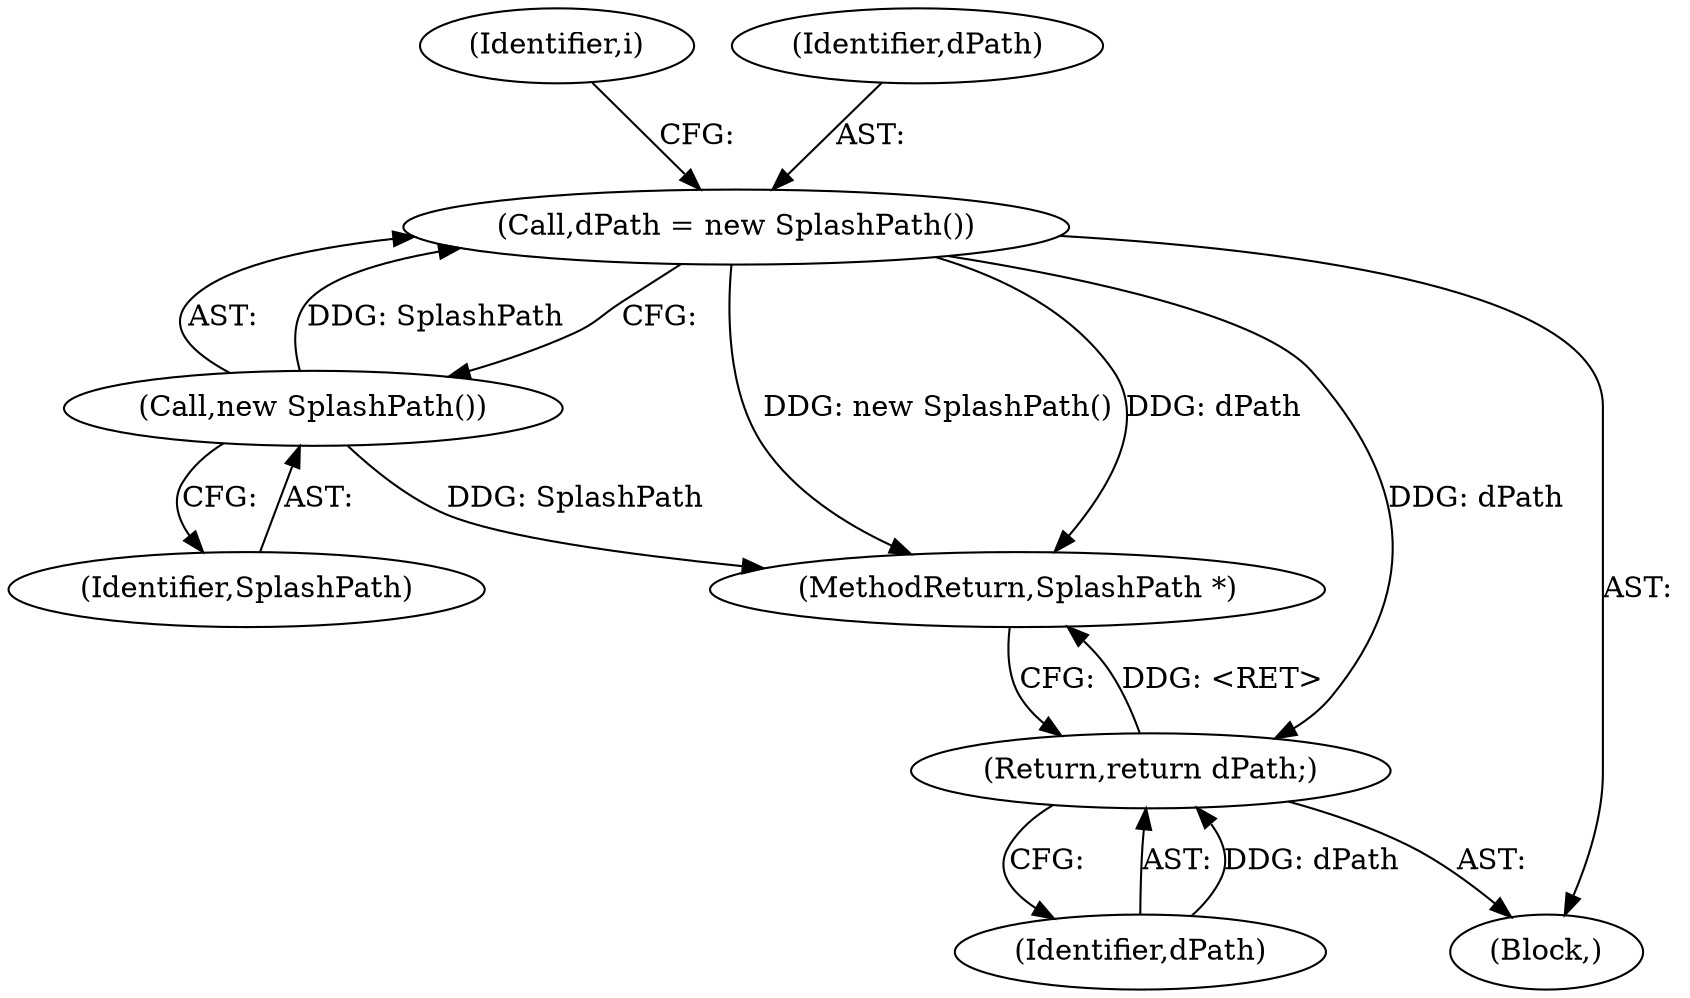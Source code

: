 digraph "0_poppler_8b6dc55e530b2f5ede6b9dfb64aafdd1d5836492@pointer" {
"1000203" [label="(Call,dPath = new SplashPath())"];
"1000205" [label="(Call,new SplashPath())"];
"1000520" [label="(Return,return dPath;)"];
"1000206" [label="(Identifier,SplashPath)"];
"1000521" [label="(Identifier,dPath)"];
"1000205" [label="(Call,new SplashPath())"];
"1000209" [label="(Identifier,i)"];
"1000203" [label="(Call,dPath = new SplashPath())"];
"1000102" [label="(Block,)"];
"1000520" [label="(Return,return dPath;)"];
"1000204" [label="(Identifier,dPath)"];
"1000522" [label="(MethodReturn,SplashPath *)"];
"1000203" -> "1000102"  [label="AST: "];
"1000203" -> "1000205"  [label="CFG: "];
"1000204" -> "1000203"  [label="AST: "];
"1000205" -> "1000203"  [label="AST: "];
"1000209" -> "1000203"  [label="CFG: "];
"1000203" -> "1000522"  [label="DDG: new SplashPath()"];
"1000203" -> "1000522"  [label="DDG: dPath"];
"1000205" -> "1000203"  [label="DDG: SplashPath"];
"1000203" -> "1000520"  [label="DDG: dPath"];
"1000205" -> "1000206"  [label="CFG: "];
"1000206" -> "1000205"  [label="AST: "];
"1000205" -> "1000522"  [label="DDG: SplashPath"];
"1000520" -> "1000102"  [label="AST: "];
"1000520" -> "1000521"  [label="CFG: "];
"1000521" -> "1000520"  [label="AST: "];
"1000522" -> "1000520"  [label="CFG: "];
"1000520" -> "1000522"  [label="DDG: <RET>"];
"1000521" -> "1000520"  [label="DDG: dPath"];
}
